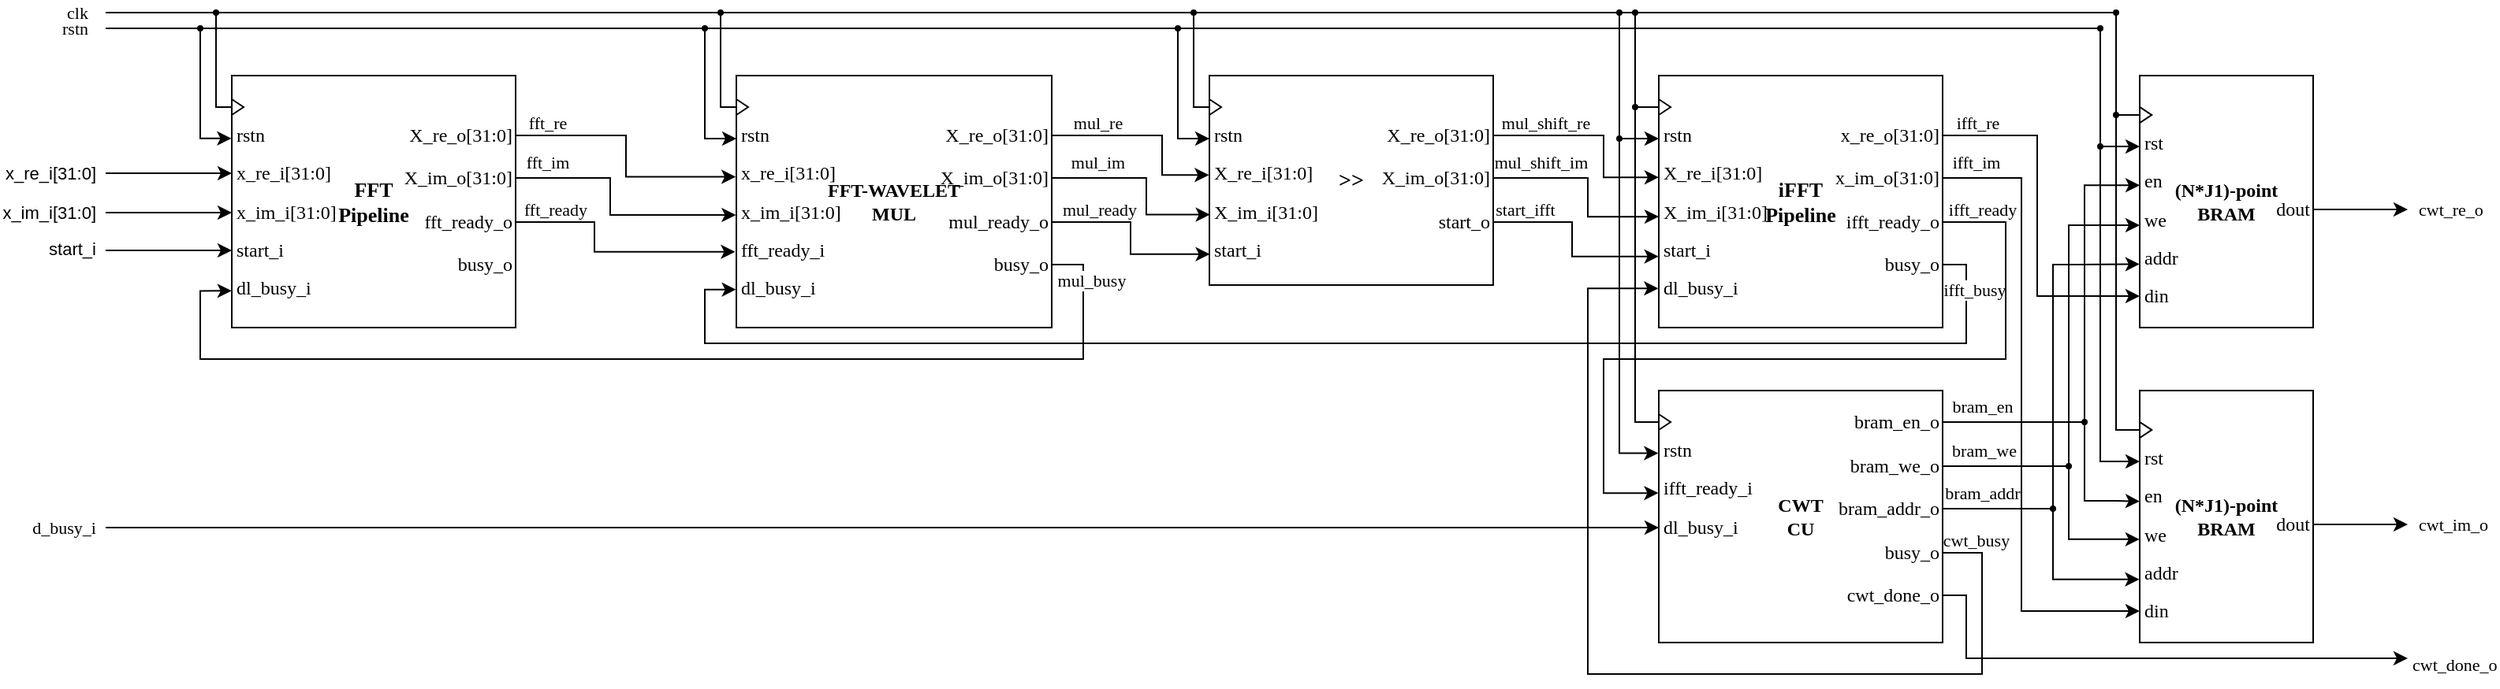 <mxfile version="25.0.3">
  <diagram name="Page-1" id="Zor0CRvqTPRLobIag8Ww">
    <mxGraphModel dx="2284" dy="766" grid="1" gridSize="5" guides="1" tooltips="1" connect="1" arrows="1" fold="1" page="1" pageScale="1" pageWidth="850" pageHeight="1100" math="0" shadow="0">
      <root>
        <mxCell id="0" />
        <mxCell id="1" parent="0" />
        <mxCell id="oGKbib3P3BIxLK8cS7Yo-72" value="&lt;b&gt;(N*J1)-point&lt;br&gt;BRAM&lt;/b&gt;" style="rounded=0;whiteSpace=wrap;html=1;fontFamily=NewsGotT;verticalAlign=middle;" parent="1" vertex="1">
          <mxGeometry x="1330" y="80" width="110" height="160" as="geometry" />
        </mxCell>
        <mxCell id="oGKbib3P3BIxLK8cS7Yo-75" value="rst" style="text;html=1;align=left;verticalAlign=middle;resizable=0;points=[];autosize=1;strokeColor=none;fillColor=none;spacing=0;fontFamily=NewsGotT;spacingLeft=3;spacingRight=-10;spacingBottom=-2;spacingTop=-2;" parent="1" vertex="1">
          <mxGeometry x="1330" y="113" width="15" height="20" as="geometry" />
        </mxCell>
        <mxCell id="oGKbib3P3BIxLK8cS7Yo-1" value="&lt;font style=&quot;font-size: 13px;&quot;&gt;&lt;b&gt;FFT &lt;br&gt;Pipeline&lt;/b&gt;&lt;/font&gt;" style="rounded=0;whiteSpace=wrap;html=1;fontFamily=NewsGotT;" parent="1" vertex="1">
          <mxGeometry x="120" y="80" width="180" height="160" as="geometry" />
        </mxCell>
        <mxCell id="oGKbib3P3BIxLK8cS7Yo-2" value="rstn" style="text;html=1;align=left;verticalAlign=middle;resizable=0;points=[];autosize=1;strokeColor=none;fillColor=none;spacing=0;fontFamily=NewsGotT;spacingLeft=3;spacingRight=-10;spacingBottom=-2;spacingTop=-2;" parent="1" vertex="1">
          <mxGeometry x="120" y="108" width="30" height="20" as="geometry" />
        </mxCell>
        <mxCell id="oGKbib3P3BIxLK8cS7Yo-51" value="x_re_i[31:0]" style="edgeStyle=orthogonalEdgeStyle;rounded=0;orthogonalLoop=1;jettySize=auto;html=1;endArrow=none;endFill=0;startArrow=classic;startFill=1;align=right;" parent="1" source="oGKbib3P3BIxLK8cS7Yo-3" edge="1">
          <mxGeometry x="1" y="5" relative="1" as="geometry">
            <mxPoint x="40" y="142" as="targetPoint" />
            <mxPoint x="-5" y="-5" as="offset" />
          </mxGeometry>
        </mxCell>
        <mxCell id="oGKbib3P3BIxLK8cS7Yo-3" value="x_re_i[31:0]" style="text;html=1;align=left;verticalAlign=middle;resizable=0;points=[];autosize=1;strokeColor=none;fillColor=none;spacing=0;fontFamily=NewsGotT;spacingLeft=3;spacingRight=-10;spacingBottom=-2;spacingTop=-2;" parent="1" vertex="1">
          <mxGeometry x="120" y="132" width="60" height="20" as="geometry" />
        </mxCell>
        <mxCell id="oGKbib3P3BIxLK8cS7Yo-52" value="&lt;div align=&quot;right&quot;&gt;x_im_i[31:0]&lt;/div&gt;" style="edgeStyle=orthogonalEdgeStyle;rounded=0;orthogonalLoop=1;jettySize=auto;html=1;strokeColor=default;align=right;verticalAlign=middle;fontFamily=Helvetica;fontSize=11;fontColor=default;labelBackgroundColor=default;startArrow=classic;startFill=1;endArrow=none;endFill=0;" parent="1" source="oGKbib3P3BIxLK8cS7Yo-4" edge="1">
          <mxGeometry x="1" y="5" relative="1" as="geometry">
            <mxPoint x="40" y="167" as="targetPoint" />
            <mxPoint x="-5" y="-5" as="offset" />
          </mxGeometry>
        </mxCell>
        <mxCell id="oGKbib3P3BIxLK8cS7Yo-4" value="x_im_i[31:0]" style="text;html=1;align=left;verticalAlign=middle;resizable=0;points=[];autosize=1;strokeColor=none;fillColor=none;spacing=0;fontFamily=NewsGotT;spacingLeft=3;spacingRight=-10;spacingBottom=-2;spacingTop=-2;" parent="1" vertex="1">
          <mxGeometry x="120" y="157" width="60" height="20" as="geometry" />
        </mxCell>
        <mxCell id="oGKbib3P3BIxLK8cS7Yo-53" value="start_i" style="edgeStyle=orthogonalEdgeStyle;rounded=0;orthogonalLoop=1;jettySize=auto;html=1;strokeColor=default;align=right;verticalAlign=middle;fontFamily=Helvetica;fontSize=11;fontColor=default;labelBackgroundColor=default;startArrow=classic;startFill=1;endArrow=none;endFill=0;" parent="1" source="oGKbib3P3BIxLK8cS7Yo-5" edge="1">
          <mxGeometry x="1" y="-5" relative="1" as="geometry">
            <mxPoint x="40" y="191" as="targetPoint" />
            <mxPoint x="-5" y="4" as="offset" />
          </mxGeometry>
        </mxCell>
        <mxCell id="oGKbib3P3BIxLK8cS7Yo-5" value="start_i" style="text;html=1;align=left;verticalAlign=middle;resizable=0;points=[];autosize=1;strokeColor=none;fillColor=none;fontFamily=NewsGotT;fontSize=12;fontColor=default;spacing=0;spacingLeft=3;spacingRight=-10;spacingBottom=-2;spacingTop=-2;" parent="1" vertex="1">
          <mxGeometry x="120" y="181" width="40" height="20" as="geometry" />
        </mxCell>
        <mxCell id="oGKbib3P3BIxLK8cS7Yo-6" value="dl_busy_i" style="text;html=1;align=left;verticalAlign=middle;resizable=0;points=[];autosize=1;strokeColor=none;fillColor=none;fontFamily=NewsGotT;fontSize=12;fontColor=default;spacing=0;spacingLeft=3;spacingRight=-10;spacingBottom=-2;spacingTop=-2;" parent="1" vertex="1">
          <mxGeometry x="120" y="205" width="50" height="20" as="geometry" />
        </mxCell>
        <mxCell id="oGKbib3P3BIxLK8cS7Yo-7" value="" style="triangle;whiteSpace=wrap;html=1;fontFamily=NewsGotT;movable=1;resizable=1;rotatable=1;deletable=1;editable=1;locked=0;connectable=1;container=0;points=[[0,0.5,0,0,0]];" parent="1" vertex="1">
          <mxGeometry x="120" y="95" width="7.5" height="10" as="geometry" />
        </mxCell>
        <mxCell id="oGKbib3P3BIxLK8cS7Yo-8" value="X_re_o[31:0]" style="text;html=1;align=right;verticalAlign=middle;resizable=0;points=[];autosize=1;strokeColor=none;fillColor=none;fontFamily=NewsGotT;fontSize=12;fontColor=default;spacing=0;spacingRight=3;spacingLeft=-9;spacingBottom=-2;spacingTop=-2;" parent="1" vertex="1">
          <mxGeometry x="230" y="108" width="70" height="20" as="geometry" />
        </mxCell>
        <mxCell id="oGKbib3P3BIxLK8cS7Yo-9" value="X_im_o[31:0]" style="text;html=1;align=right;verticalAlign=middle;resizable=0;points=[];autosize=1;strokeColor=none;fillColor=none;fontFamily=NewsGotT;fontSize=12;fontColor=default;spacing=0;spacingRight=3;spacingLeft=-9;spacingBottom=-2;spacingTop=-2;" parent="1" vertex="1">
          <mxGeometry x="230" y="135" width="70" height="20" as="geometry" />
        </mxCell>
        <mxCell id="oGKbib3P3BIxLK8cS7Yo-10" value="fft_ready_o" style="text;html=1;align=right;verticalAlign=middle;resizable=0;points=[];autosize=1;strokeColor=none;fillColor=none;fontFamily=NewsGotT;fontSize=12;fontColor=default;spacing=0;spacingRight=3;spacingLeft=-9;spacingBottom=-2;spacingTop=-2;" parent="1" vertex="1">
          <mxGeometry x="240" y="163" width="60" height="20" as="geometry" />
        </mxCell>
        <mxCell id="oGKbib3P3BIxLK8cS7Yo-11" value="busy_o" style="text;html=1;align=right;verticalAlign=middle;resizable=0;points=[];autosize=1;strokeColor=none;fillColor=none;fontFamily=NewsGotT;fontSize=12;fontColor=default;spacing=0;spacingRight=3;spacingLeft=-9;spacingBottom=-2;spacingTop=-2;" parent="1" vertex="1">
          <mxGeometry x="260" y="190" width="40" height="20" as="geometry" />
        </mxCell>
        <mxCell id="oGKbib3P3BIxLK8cS7Yo-12" value="&lt;font style=&quot;font-size: 13px;&quot;&gt;&lt;b&gt;iFFT &lt;br&gt;Pipeline&lt;/b&gt;&lt;/font&gt;" style="rounded=0;whiteSpace=wrap;html=1;fontFamily=NewsGotT;" parent="1" vertex="1">
          <mxGeometry x="1025" y="80" width="180" height="160" as="geometry" />
        </mxCell>
        <mxCell id="oGKbib3P3BIxLK8cS7Yo-13" value="rstn" style="text;html=1;align=left;verticalAlign=middle;resizable=0;points=[];autosize=1;strokeColor=none;fillColor=none;spacing=0;fontFamily=NewsGotT;spacingLeft=3;spacingRight=-10;spacingBottom=-2;spacingTop=-2;" parent="1" vertex="1">
          <mxGeometry x="1025" y="108" width="30" height="20" as="geometry" />
        </mxCell>
        <mxCell id="oGKbib3P3BIxLK8cS7Yo-14" value="X_re_i[31:0]" style="text;html=1;align=left;verticalAlign=middle;resizable=0;points=[];autosize=1;strokeColor=none;fillColor=none;spacing=0;fontFamily=NewsGotT;spacingLeft=3;spacingRight=-10;spacingBottom=-2;spacingTop=-2;" parent="1" vertex="1">
          <mxGeometry x="1025" y="132" width="60" height="20" as="geometry" />
        </mxCell>
        <mxCell id="oGKbib3P3BIxLK8cS7Yo-15" value="X_im_i[31:0]" style="text;html=1;align=left;verticalAlign=middle;resizable=0;points=[];autosize=1;strokeColor=none;fillColor=none;spacing=0;fontFamily=NewsGotT;spacingLeft=3;spacingRight=-10;spacingBottom=-2;spacingTop=-2;" parent="1" vertex="1">
          <mxGeometry x="1025" y="157" width="70" height="20" as="geometry" />
        </mxCell>
        <mxCell id="oGKbib3P3BIxLK8cS7Yo-16" value="start_i" style="text;html=1;align=left;verticalAlign=middle;resizable=0;points=[];autosize=1;strokeColor=none;fillColor=none;fontFamily=NewsGotT;fontSize=12;fontColor=default;spacing=0;spacingLeft=3;spacingRight=-10;spacingBottom=-2;spacingTop=-2;" parent="1" vertex="1">
          <mxGeometry x="1025" y="181" width="40" height="20" as="geometry" />
        </mxCell>
        <mxCell id="oGKbib3P3BIxLK8cS7Yo-17" value="dl_busy_i" style="text;html=1;align=left;verticalAlign=middle;resizable=0;points=[];autosize=1;strokeColor=none;fillColor=none;fontFamily=NewsGotT;fontSize=12;fontColor=default;spacing=0;spacingLeft=3;spacingRight=-10;spacingBottom=-2;spacingTop=-2;" parent="1" vertex="1">
          <mxGeometry x="1025" y="205" width="50" height="20" as="geometry" />
        </mxCell>
        <mxCell id="oGKbib3P3BIxLK8cS7Yo-18" value="" style="triangle;whiteSpace=wrap;html=1;fontFamily=NewsGotT;movable=1;resizable=1;rotatable=1;deletable=1;editable=1;locked=0;connectable=1;container=0;points=[];" parent="1" vertex="1">
          <mxGeometry x="1025" y="95" width="7.5" height="10" as="geometry" />
        </mxCell>
        <mxCell id="oGKbib3P3BIxLK8cS7Yo-19" value="x_re_o[31:0]" style="text;html=1;align=right;verticalAlign=middle;resizable=0;points=[];autosize=1;strokeColor=none;fillColor=none;fontFamily=NewsGotT;fontSize=12;fontColor=default;spacing=0;spacingRight=3;spacingLeft=-9;spacingBottom=-2;spacingTop=-2;" parent="1" vertex="1">
          <mxGeometry x="1135" y="108" width="70" height="20" as="geometry" />
        </mxCell>
        <mxCell id="oGKbib3P3BIxLK8cS7Yo-20" value="x_im_o[31:0]" style="text;html=1;align=right;verticalAlign=middle;resizable=0;points=[];autosize=1;strokeColor=none;fillColor=none;fontFamily=NewsGotT;fontSize=12;fontColor=default;spacing=0;spacingRight=3;spacingLeft=-9;spacingBottom=-2;spacingTop=-2;" parent="1" vertex="1">
          <mxGeometry x="1135" y="135" width="70" height="20" as="geometry" />
        </mxCell>
        <mxCell id="oGKbib3P3BIxLK8cS7Yo-21" value="ifft_ready_o" style="text;html=1;align=right;verticalAlign=middle;resizable=0;points=[];autosize=1;strokeColor=none;fillColor=none;fontFamily=NewsGotT;fontSize=12;fontColor=default;spacing=0;spacingRight=3;spacingLeft=-9;spacingBottom=-2;spacingTop=-2;" parent="1" vertex="1">
          <mxGeometry x="1145" y="163" width="60" height="20" as="geometry" />
        </mxCell>
        <mxCell id="oGKbib3P3BIxLK8cS7Yo-22" value="busy_o" style="text;html=1;align=right;verticalAlign=middle;resizable=0;points=[];autosize=1;strokeColor=none;fillColor=none;fontFamily=NewsGotT;fontSize=12;fontColor=default;spacing=0;spacingRight=3;spacingLeft=-9;spacingBottom=-2;spacingTop=-2;" parent="1" vertex="1">
          <mxGeometry x="1165" y="190" width="40" height="20" as="geometry" />
        </mxCell>
        <mxCell id="oGKbib3P3BIxLK8cS7Yo-23" value="&lt;div&gt;&lt;b&gt;FFT-WAVELET&lt;br&gt;&lt;/b&gt;&lt;/div&gt;&lt;div&gt;&lt;b&gt;MUL&lt;/b&gt;&lt;/div&gt;" style="rounded=0;whiteSpace=wrap;html=1;fontFamily=NewsGotT;" parent="1" vertex="1">
          <mxGeometry x="440" y="80" width="200" height="160" as="geometry" />
        </mxCell>
        <mxCell id="oGKbib3P3BIxLK8cS7Yo-24" value="rstn" style="text;html=1;align=left;verticalAlign=middle;resizable=0;points=[];autosize=1;strokeColor=none;fillColor=none;spacing=0;fontFamily=NewsGotT;spacingLeft=3;spacingRight=-10;spacingBottom=-2;spacingTop=-2;" parent="1" vertex="1">
          <mxGeometry x="440" y="108" width="30" height="20" as="geometry" />
        </mxCell>
        <mxCell id="oGKbib3P3BIxLK8cS7Yo-25" value="x_re_i[31:0]" style="text;html=1;align=left;verticalAlign=middle;resizable=0;points=[];autosize=1;strokeColor=none;fillColor=none;spacing=0;fontFamily=NewsGotT;spacingLeft=3;spacingRight=-10;spacingBottom=-2;spacingTop=-2;" parent="1" vertex="1">
          <mxGeometry x="440" y="132" width="60" height="20" as="geometry" />
        </mxCell>
        <mxCell id="oGKbib3P3BIxLK8cS7Yo-26" value="x_im_i[31:0]" style="text;html=1;align=left;verticalAlign=middle;resizable=0;points=[];autosize=1;strokeColor=none;fillColor=none;spacing=0;fontFamily=NewsGotT;spacingLeft=3;spacingRight=-10;spacingBottom=-2;spacingTop=-2;" parent="1" vertex="1">
          <mxGeometry x="440" y="157" width="60" height="20" as="geometry" />
        </mxCell>
        <mxCell id="oGKbib3P3BIxLK8cS7Yo-27" value="fft_ready_i" style="text;html=1;align=left;verticalAlign=middle;resizable=0;points=[];autosize=1;strokeColor=none;fillColor=none;fontFamily=NewsGotT;fontSize=12;fontColor=default;spacing=0;spacingLeft=3;spacingRight=-10;spacingBottom=-2;spacingTop=-2;" parent="1" vertex="1">
          <mxGeometry x="440" y="181" width="60" height="20" as="geometry" />
        </mxCell>
        <mxCell id="oGKbib3P3BIxLK8cS7Yo-28" value="dl_busy_i" style="text;html=1;align=left;verticalAlign=middle;resizable=0;points=[];autosize=1;strokeColor=none;fillColor=none;fontFamily=NewsGotT;fontSize=12;fontColor=default;spacing=0;spacingLeft=3;spacingRight=-10;spacingBottom=-2;spacingTop=-2;" parent="1" vertex="1">
          <mxGeometry x="440" y="205" width="50" height="20" as="geometry" />
        </mxCell>
        <mxCell id="oGKbib3P3BIxLK8cS7Yo-29" value="" style="triangle;whiteSpace=wrap;html=1;fontFamily=NewsGotT;movable=1;resizable=1;rotatable=1;deletable=1;editable=1;locked=0;connectable=1;container=0;points=[[0,0.5,0,0,0]];" parent="1" vertex="1">
          <mxGeometry x="440" y="95" width="7.5" height="10" as="geometry" />
        </mxCell>
        <mxCell id="oGKbib3P3BIxLK8cS7Yo-30" value="X_re_o[31:0]" style="text;html=1;align=right;verticalAlign=middle;resizable=0;points=[];autosize=1;strokeColor=none;fillColor=none;fontFamily=NewsGotT;fontSize=12;fontColor=default;spacing=0;spacingRight=3;spacingLeft=-9;spacingBottom=-2;spacingTop=-2;" parent="1" vertex="1">
          <mxGeometry x="570" y="108" width="70" height="20" as="geometry" />
        </mxCell>
        <mxCell id="oGKbib3P3BIxLK8cS7Yo-31" value="X_im_o[31:0]" style="text;html=1;align=right;verticalAlign=middle;resizable=0;points=[];autosize=1;strokeColor=none;fillColor=none;fontFamily=NewsGotT;fontSize=12;fontColor=default;spacing=0;spacingRight=3;spacingLeft=-9;spacingBottom=-2;spacingTop=-2;" parent="1" vertex="1">
          <mxGeometry x="570" y="135" width="70" height="20" as="geometry" />
        </mxCell>
        <mxCell id="oGKbib3P3BIxLK8cS7Yo-32" value="mul_ready_o" style="text;html=1;align=right;verticalAlign=middle;resizable=0;points=[];autosize=1;strokeColor=none;fillColor=none;fontFamily=NewsGotT;fontSize=12;fontColor=default;spacing=0;spacingRight=3;spacingLeft=-9;spacingBottom=-2;spacingTop=-2;" parent="1" vertex="1">
          <mxGeometry x="575" y="163" width="65" height="20" as="geometry" />
        </mxCell>
        <mxCell id="oGKbib3P3BIxLK8cS7Yo-33" value="busy_o" style="text;html=1;align=right;verticalAlign=middle;resizable=0;points=[];autosize=1;strokeColor=none;fillColor=none;fontFamily=NewsGotT;fontSize=12;fontColor=default;spacing=0;spacingRight=3;spacingLeft=-9;spacingBottom=-2;spacingTop=-2;" parent="1" vertex="1">
          <mxGeometry x="600" y="190" width="40" height="20" as="geometry" />
        </mxCell>
        <mxCell id="oGKbib3P3BIxLK8cS7Yo-35" value="&lt;font style=&quot;font-size: 14px;&quot;&gt;&lt;b&gt;&lt;span&gt;&lt;font&gt;&amp;gt;&amp;gt;&lt;/font&gt;&lt;/span&gt;&lt;/b&gt;&lt;/font&gt;" style="rounded=0;whiteSpace=wrap;html=1;fontFamily=NewsGotT;fontStyle=1" parent="1" vertex="1">
          <mxGeometry x="740" y="80" width="180" height="133" as="geometry" />
        </mxCell>
        <mxCell id="oGKbib3P3BIxLK8cS7Yo-36" value="rstn" style="text;html=1;align=left;verticalAlign=middle;resizable=0;points=[];autosize=1;strokeColor=none;fillColor=none;spacing=0;fontFamily=NewsGotT;spacingLeft=3;spacingRight=-10;spacingBottom=-2;spacingTop=-2;" parent="1" vertex="1">
          <mxGeometry x="740" y="108" width="30" height="20" as="geometry" />
        </mxCell>
        <mxCell id="oGKbib3P3BIxLK8cS7Yo-37" value="X_re_i[31:0]" style="text;html=1;align=left;verticalAlign=middle;resizable=0;points=[];autosize=1;strokeColor=none;fillColor=none;spacing=0;fontFamily=NewsGotT;spacingLeft=3;spacingRight=-10;spacingBottom=-2;spacingTop=-2;" parent="1" vertex="1">
          <mxGeometry x="740" y="132" width="60" height="20" as="geometry" />
        </mxCell>
        <mxCell id="oGKbib3P3BIxLK8cS7Yo-38" value="X_im_i[31:0]" style="text;html=1;align=left;verticalAlign=middle;resizable=0;points=[];autosize=1;strokeColor=none;fillColor=none;spacing=0;fontFamily=NewsGotT;spacingLeft=3;spacingRight=-10;spacingBottom=-2;spacingTop=-2;" parent="1" vertex="1">
          <mxGeometry x="740" y="157" width="65" height="20" as="geometry" />
        </mxCell>
        <mxCell id="oGKbib3P3BIxLK8cS7Yo-39" value="start_i" style="text;html=1;align=left;verticalAlign=middle;resizable=0;points=[];autosize=1;strokeColor=none;fillColor=none;fontFamily=NewsGotT;fontSize=12;fontColor=default;spacing=0;spacingLeft=3;spacingRight=-10;spacingBottom=-2;spacingTop=-2;" parent="1" vertex="1">
          <mxGeometry x="740" y="181" width="40" height="20" as="geometry" />
        </mxCell>
        <mxCell id="oGKbib3P3BIxLK8cS7Yo-41" value="" style="triangle;whiteSpace=wrap;html=1;fontFamily=NewsGotT;movable=1;resizable=1;rotatable=1;deletable=1;editable=1;locked=0;connectable=1;container=0;points=[];" parent="1" vertex="1">
          <mxGeometry x="740" y="95" width="7.5" height="10" as="geometry" />
        </mxCell>
        <mxCell id="oGKbib3P3BIxLK8cS7Yo-42" value="X_re_o[31:0]" style="text;html=1;align=right;verticalAlign=middle;resizable=0;points=[];autosize=1;strokeColor=none;fillColor=none;fontFamily=NewsGotT;fontSize=12;fontColor=default;spacing=0;spacingRight=3;spacingLeft=-9;spacingBottom=-2;spacingTop=-2;" parent="1" vertex="1">
          <mxGeometry x="850" y="108" width="70" height="20" as="geometry" />
        </mxCell>
        <mxCell id="oGKbib3P3BIxLK8cS7Yo-43" value="X_im_o[31:0]" style="text;html=1;align=right;verticalAlign=middle;resizable=0;points=[];autosize=1;strokeColor=none;fillColor=none;fontFamily=NewsGotT;fontSize=12;fontColor=default;spacing=0;spacingRight=3;spacingLeft=-9;spacingBottom=-2;spacingTop=-2;" parent="1" vertex="1">
          <mxGeometry x="850" y="135" width="70" height="20" as="geometry" />
        </mxCell>
        <mxCell id="oGKbib3P3BIxLK8cS7Yo-44" value="start_o" style="text;html=1;align=right;verticalAlign=middle;resizable=0;points=[];autosize=1;strokeColor=none;fillColor=none;fontFamily=NewsGotT;fontSize=12;fontColor=default;spacing=0;spacingRight=3;spacingLeft=-9;spacingBottom=-2;spacingTop=-2;" parent="1" vertex="1">
          <mxGeometry x="880" y="163" width="40" height="20" as="geometry" />
        </mxCell>
        <mxCell id="oGKbib3P3BIxLK8cS7Yo-46" value="clk" style="endArrow=none;html=1;rounded=0;align=right;fontFamily=NewsGotT;" parent="1" edge="1">
          <mxGeometry x="-1" y="-10" width="50" height="50" relative="1" as="geometry">
            <mxPoint x="40" y="40" as="sourcePoint" />
            <mxPoint x="1315" y="40" as="targetPoint" />
            <mxPoint x="-10" y="-10" as="offset" />
          </mxGeometry>
        </mxCell>
        <mxCell id="oGKbib3P3BIxLK8cS7Yo-47" value="rstn" style="endArrow=none;html=1;rounded=0;align=right;labelBackgroundColor=none;fontFamily=NewsGotT;" parent="1" edge="1">
          <mxGeometry x="-1" y="-10" width="50" height="50" relative="1" as="geometry">
            <mxPoint x="40" y="50" as="sourcePoint" />
            <mxPoint x="1305" y="50" as="targetPoint" />
            <mxPoint x="-10" y="-10" as="offset" />
          </mxGeometry>
        </mxCell>
        <mxCell id="oGKbib3P3BIxLK8cS7Yo-49" value="" style="endArrow=classic;html=1;rounded=0;entryX=-0.01;entryY=0.596;entryDx=0;entryDy=0;entryPerimeter=0;edgeStyle=orthogonalEdgeStyle;startArrow=oval;startFill=1;startSize=3;" parent="1" target="oGKbib3P3BIxLK8cS7Yo-2" edge="1">
          <mxGeometry width="50" height="50" relative="1" as="geometry">
            <mxPoint x="100" y="50" as="sourcePoint" />
            <mxPoint x="500" y="280" as="targetPoint" />
            <Array as="points">
              <mxPoint x="100" y="50" />
              <mxPoint x="100" y="120" />
            </Array>
          </mxGeometry>
        </mxCell>
        <mxCell id="oGKbib3P3BIxLK8cS7Yo-50" value="" style="endArrow=oval;html=1;rounded=0;edgeStyle=orthogonalEdgeStyle;exitX=0;exitY=0.5;exitDx=0;exitDy=0;exitPerimeter=0;endFill=1;endSize=3;" parent="1" source="oGKbib3P3BIxLK8cS7Yo-7" edge="1">
          <mxGeometry width="50" height="50" relative="1" as="geometry">
            <mxPoint x="115" y="90" as="sourcePoint" />
            <mxPoint x="110" y="40" as="targetPoint" />
          </mxGeometry>
        </mxCell>
        <mxCell id="oGKbib3P3BIxLK8cS7Yo-55" value="mul_busy" style="edgeStyle=orthogonalEdgeStyle;rounded=0;orthogonalLoop=1;jettySize=auto;html=1;entryX=-0.002;entryY=0.584;entryDx=0;entryDy=0;entryPerimeter=0;fontFamily=NewsGotT;" parent="1" source="oGKbib3P3BIxLK8cS7Yo-33" target="oGKbib3P3BIxLK8cS7Yo-6" edge="1">
          <mxGeometry x="-0.915" y="5" relative="1" as="geometry">
            <Array as="points">
              <mxPoint x="660" y="200" />
              <mxPoint x="660" y="260" />
              <mxPoint x="100" y="260" />
              <mxPoint x="100" y="217" />
            </Array>
            <mxPoint as="offset" />
          </mxGeometry>
        </mxCell>
        <mxCell id="oGKbib3P3BIxLK8cS7Yo-56" value="fft_re" style="edgeStyle=orthogonalEdgeStyle;rounded=0;orthogonalLoop=1;jettySize=auto;html=1;entryX=-0.007;entryY=0.614;entryDx=0;entryDy=0;entryPerimeter=0;fontFamily=NewsGotT;" parent="1" source="oGKbib3P3BIxLK8cS7Yo-8" target="oGKbib3P3BIxLK8cS7Yo-25" edge="1">
          <mxGeometry x="-0.759" y="8" relative="1" as="geometry">
            <mxPoint as="offset" />
          </mxGeometry>
        </mxCell>
        <mxCell id="oGKbib3P3BIxLK8cS7Yo-57" value="fft_im" style="edgeStyle=orthogonalEdgeStyle;rounded=0;orthogonalLoop=1;jettySize=auto;html=1;entryX=-0.005;entryY=0.576;entryDx=0;entryDy=0;entryPerimeter=0;fontFamily=NewsGotT;" parent="1" source="oGKbib3P3BIxLK8cS7Yo-9" target="oGKbib3P3BIxLK8cS7Yo-26" edge="1">
          <mxGeometry x="-0.755" y="10" relative="1" as="geometry">
            <Array as="points">
              <mxPoint x="360" y="145" />
              <mxPoint x="360" y="169" />
            </Array>
            <mxPoint as="offset" />
          </mxGeometry>
        </mxCell>
        <mxCell id="oGKbib3P3BIxLK8cS7Yo-58" value="fft_ready" style="edgeStyle=orthogonalEdgeStyle;rounded=0;orthogonalLoop=1;jettySize=auto;html=1;entryX=-0.013;entryY=0.544;entryDx=0;entryDy=0;entryPerimeter=0;fontFamily=NewsGotT;" parent="1" source="oGKbib3P3BIxLK8cS7Yo-10" target="oGKbib3P3BIxLK8cS7Yo-27" edge="1">
          <mxGeometry x="-0.684" y="8" relative="1" as="geometry">
            <Array as="points">
              <mxPoint x="350" y="173" />
              <mxPoint x="350" y="192" />
            </Array>
            <mxPoint as="offset" />
          </mxGeometry>
        </mxCell>
        <mxCell id="oGKbib3P3BIxLK8cS7Yo-60" value="" style="endArrow=classic;html=1;rounded=0;entryX=-0.01;entryY=0.596;entryDx=0;entryDy=0;entryPerimeter=0;edgeStyle=orthogonalEdgeStyle;startArrow=oval;startFill=1;startSize=3;" parent="1" edge="1">
          <mxGeometry width="50" height="50" relative="1" as="geometry">
            <mxPoint x="420" y="50" as="sourcePoint" />
            <mxPoint x="440" y="120" as="targetPoint" />
            <Array as="points">
              <mxPoint x="420" y="50" />
              <mxPoint x="420" y="120" />
            </Array>
          </mxGeometry>
        </mxCell>
        <mxCell id="oGKbib3P3BIxLK8cS7Yo-61" value="" style="endArrow=oval;html=1;rounded=0;edgeStyle=orthogonalEdgeStyle;endFill=1;endSize=3;exitX=0;exitY=0.5;exitDx=0;exitDy=0;exitPerimeter=0;" parent="1" source="oGKbib3P3BIxLK8cS7Yo-29" edge="1">
          <mxGeometry width="50" height="50" relative="1" as="geometry">
            <mxPoint x="435" y="100" as="sourcePoint" />
            <mxPoint x="430" y="40" as="targetPoint" />
          </mxGeometry>
        </mxCell>
        <mxCell id="oGKbib3P3BIxLK8cS7Yo-62" value="mul_ready" style="edgeStyle=orthogonalEdgeStyle;rounded=0;orthogonalLoop=1;jettySize=auto;html=1;entryX=0.007;entryY=0.621;entryDx=0;entryDy=0;entryPerimeter=0;fontFamily=NewsGotT;labelBackgroundColor=none;" parent="1" source="oGKbib3P3BIxLK8cS7Yo-32" target="oGKbib3P3BIxLK8cS7Yo-39" edge="1">
          <mxGeometry x="-0.503" y="8" relative="1" as="geometry">
            <Array as="points">
              <mxPoint x="690" y="173" />
              <mxPoint x="690" y="193" />
            </Array>
            <mxPoint as="offset" />
          </mxGeometry>
        </mxCell>
        <mxCell id="oGKbib3P3BIxLK8cS7Yo-63" value="mul_im" style="edgeStyle=orthogonalEdgeStyle;rounded=0;orthogonalLoop=1;jettySize=auto;html=1;entryX=0.005;entryY=0.564;entryDx=0;entryDy=0;entryPerimeter=0;fontFamily=NewsGotT;" parent="1" source="oGKbib3P3BIxLK8cS7Yo-31" target="oGKbib3P3BIxLK8cS7Yo-38" edge="1">
          <mxGeometry x="-0.54" y="10" relative="1" as="geometry">
            <Array as="points">
              <mxPoint x="700" y="145" />
              <mxPoint x="700" y="168" />
            </Array>
            <mxPoint as="offset" />
          </mxGeometry>
        </mxCell>
        <mxCell id="oGKbib3P3BIxLK8cS7Yo-64" value="mul_re" style="edgeStyle=orthogonalEdgeStyle;rounded=0;orthogonalLoop=1;jettySize=auto;html=1;entryX=-0.005;entryY=0.557;entryDx=0;entryDy=0;entryPerimeter=0;fontFamily=NewsGotT;" parent="1" source="oGKbib3P3BIxLK8cS7Yo-30" target="oGKbib3P3BIxLK8cS7Yo-37" edge="1">
          <mxGeometry x="-0.545" y="8" relative="1" as="geometry">
            <Array as="points">
              <mxPoint x="710" y="118" />
              <mxPoint x="710" y="143" />
            </Array>
            <mxPoint as="offset" />
          </mxGeometry>
        </mxCell>
        <mxCell id="oGKbib3P3BIxLK8cS7Yo-65" value="" style="endArrow=classic;html=1;rounded=0;entryX=-0.01;entryY=0.596;entryDx=0;entryDy=0;entryPerimeter=0;edgeStyle=orthogonalEdgeStyle;startArrow=oval;startFill=1;startSize=3;" parent="1" edge="1">
          <mxGeometry width="50" height="50" relative="1" as="geometry">
            <mxPoint x="720" y="50" as="sourcePoint" />
            <mxPoint x="740" y="120" as="targetPoint" />
            <Array as="points">
              <mxPoint x="720" y="50" />
              <mxPoint x="720" y="120" />
            </Array>
          </mxGeometry>
        </mxCell>
        <mxCell id="oGKbib3P3BIxLK8cS7Yo-66" value="" style="endArrow=oval;html=1;rounded=0;edgeStyle=orthogonalEdgeStyle;endFill=1;endSize=3;exitX=0;exitY=0.5;exitDx=0;exitDy=0;exitPerimeter=0;" parent="1" edge="1">
          <mxGeometry width="50" height="50" relative="1" as="geometry">
            <mxPoint x="740" y="100" as="sourcePoint" />
            <mxPoint x="730" y="40" as="targetPoint" />
            <Array as="points">
              <mxPoint x="730" y="100" />
            </Array>
          </mxGeometry>
        </mxCell>
        <mxCell id="oGKbib3P3BIxLK8cS7Yo-67" value="mul_shift_re" style="edgeStyle=orthogonalEdgeStyle;rounded=0;orthogonalLoop=1;jettySize=auto;html=1;entryX=0;entryY=0.629;entryDx=0;entryDy=0;entryPerimeter=0;fontFamily=NewsGotT;" parent="1" source="oGKbib3P3BIxLK8cS7Yo-42" target="oGKbib3P3BIxLK8cS7Yo-14" edge="1">
          <mxGeometry x="-0.506" y="8" relative="1" as="geometry">
            <Array as="points">
              <mxPoint x="990" y="118" />
              <mxPoint x="990" y="145" />
            </Array>
            <mxPoint as="offset" />
          </mxGeometry>
        </mxCell>
        <mxCell id="oGKbib3P3BIxLK8cS7Yo-68" value="mul_shift_im" style="edgeStyle=orthogonalEdgeStyle;rounded=0;orthogonalLoop=1;jettySize=auto;html=1;entryX=0;entryY=0.628;entryDx=0;entryDy=0;entryPerimeter=0;fontFamily=NewsGotT;" parent="1" source="oGKbib3P3BIxLK8cS7Yo-43" target="oGKbib3P3BIxLK8cS7Yo-15" edge="1">
          <mxGeometry x="-0.537" y="10" relative="1" as="geometry">
            <Array as="points">
              <mxPoint x="980" y="145" />
              <mxPoint x="980" y="170" />
            </Array>
            <mxPoint as="offset" />
          </mxGeometry>
        </mxCell>
        <mxCell id="oGKbib3P3BIxLK8cS7Yo-69" value="" style="endArrow=oval;html=1;rounded=0;edgeStyle=orthogonalEdgeStyle;endFill=1;endSize=3;exitX=0;exitY=0.5;exitDx=0;exitDy=0;exitPerimeter=0;" parent="1" edge="1">
          <mxGeometry width="50" height="50" relative="1" as="geometry">
            <mxPoint x="1025" y="100" as="sourcePoint" />
            <mxPoint x="1010" y="40" as="targetPoint" />
            <Array as="points">
              <mxPoint x="1010" y="100" />
              <mxPoint x="1010" y="40" />
            </Array>
          </mxGeometry>
        </mxCell>
        <mxCell id="oGKbib3P3BIxLK8cS7Yo-70" value="" style="endArrow=classic;html=1;rounded=0;entryX=-0.01;entryY=0.596;entryDx=0;entryDy=0;entryPerimeter=0;edgeStyle=orthogonalEdgeStyle;startArrow=oval;startFill=1;startSize=3;" parent="1" edge="1">
          <mxGeometry width="50" height="50" relative="1" as="geometry">
            <mxPoint x="1000" y="40" as="sourcePoint" />
            <mxPoint x="1025" y="120" as="targetPoint" />
            <Array as="points">
              <mxPoint x="1000" y="50" />
              <mxPoint x="1000" y="120" />
            </Array>
          </mxGeometry>
        </mxCell>
        <mxCell id="oGKbib3P3BIxLK8cS7Yo-71" value="start_ifft" style="edgeStyle=orthogonalEdgeStyle;rounded=0;orthogonalLoop=1;jettySize=auto;html=1;entryX=-0.003;entryY=0.693;entryDx=0;entryDy=0;entryPerimeter=0;fontFamily=NewsGotT;" parent="1" source="oGKbib3P3BIxLK8cS7Yo-44" target="oGKbib3P3BIxLK8cS7Yo-16" edge="1">
          <mxGeometry x="-0.684" y="8" relative="1" as="geometry">
            <Array as="points">
              <mxPoint x="970" y="173" />
              <mxPoint x="970" y="195" />
            </Array>
            <mxPoint as="offset" />
          </mxGeometry>
        </mxCell>
        <mxCell id="oGKbib3P3BIxLK8cS7Yo-73" value="" style="triangle;whiteSpace=wrap;html=1;fontFamily=NewsGotT;movable=1;resizable=1;rotatable=1;deletable=1;editable=1;locked=0;connectable=1;container=0;points=[];" parent="1" vertex="1">
          <mxGeometry x="1330" y="100" width="7.5" height="10" as="geometry" />
        </mxCell>
        <mxCell id="oGKbib3P3BIxLK8cS7Yo-76" value="en" style="text;html=1;align=left;verticalAlign=middle;resizable=0;points=[];autosize=1;strokeColor=none;fillColor=none;spacing=0;fontFamily=NewsGotT;spacingLeft=3;spacingRight=-10;spacingBottom=-2;spacingTop=-2;" parent="1" vertex="1">
          <mxGeometry x="1330" y="137" width="15" height="20" as="geometry" />
        </mxCell>
        <mxCell id="oGKbib3P3BIxLK8cS7Yo-77" value="we" style="text;html=1;align=left;verticalAlign=middle;resizable=0;points=[];autosize=1;strokeColor=none;fillColor=none;spacing=0;fontFamily=NewsGotT;spacingLeft=3;spacingRight=-10;spacingBottom=-2;spacingTop=-2;" parent="1" vertex="1">
          <mxGeometry x="1330" y="162" width="20" height="20" as="geometry" />
        </mxCell>
        <mxCell id="oGKbib3P3BIxLK8cS7Yo-78" value="addr" style="text;html=1;align=left;verticalAlign=middle;resizable=0;points=[];autosize=1;strokeColor=none;fillColor=none;fontFamily=NewsGotT;fontSize=12;fontColor=default;spacing=0;spacingLeft=3;spacingRight=-10;spacingBottom=-2;spacingTop=-2;" parent="1" vertex="1">
          <mxGeometry x="1330" y="186" width="25" height="20" as="geometry" />
        </mxCell>
        <mxCell id="oGKbib3P3BIxLK8cS7Yo-79" value="din" style="text;html=1;align=left;verticalAlign=middle;resizable=0;points=[];autosize=1;strokeColor=none;fillColor=none;fontFamily=NewsGotT;fontSize=12;fontColor=default;spacing=0;spacingLeft=3;spacingRight=-10;spacingBottom=-2;spacingTop=-2;" parent="1" vertex="1">
          <mxGeometry x="1330" y="210" width="20" height="20" as="geometry" />
        </mxCell>
        <mxCell id="oGKbib3P3BIxLK8cS7Yo-80" value="" style="triangle;whiteSpace=wrap;html=1;fontFamily=NewsGotT;movable=1;resizable=1;rotatable=1;deletable=1;editable=1;locked=0;connectable=1;container=0;points=[];" parent="1" vertex="1">
          <mxGeometry x="1330" y="100" width="7.5" height="10" as="geometry" />
        </mxCell>
        <mxCell id="oGKbib3P3BIxLK8cS7Yo-125" value="cwt_re_o" style="edgeStyle=orthogonalEdgeStyle;rounded=0;orthogonalLoop=1;jettySize=auto;html=1;align=left;fontFamily=NewsGotT;" parent="1" source="oGKbib3P3BIxLK8cS7Yo-81" edge="1">
          <mxGeometry x="1" y="-5" relative="1" as="geometry">
            <mxPoint x="1500" y="165" as="targetPoint" />
            <mxPoint x="5" y="-5" as="offset" />
          </mxGeometry>
        </mxCell>
        <mxCell id="oGKbib3P3BIxLK8cS7Yo-81" value="dout" style="text;html=1;align=right;verticalAlign=middle;resizable=0;points=[];autosize=1;strokeColor=none;fillColor=none;fontFamily=NewsGotT;fontSize=12;fontColor=default;spacing=0;spacingRight=3;spacingLeft=-9;spacingBottom=-2;spacingTop=-2;" parent="1" vertex="1">
          <mxGeometry x="1415" y="155" width="25" height="20" as="geometry" />
        </mxCell>
        <mxCell id="oGKbib3P3BIxLK8cS7Yo-82" value="ifft_busy" style="edgeStyle=orthogonalEdgeStyle;rounded=0;orthogonalLoop=1;jettySize=auto;html=1;entryX=-0.004;entryY=0.543;entryDx=0;entryDy=0;entryPerimeter=0;fontFamily=NewsGotT;" parent="1" source="oGKbib3P3BIxLK8cS7Yo-22" target="oGKbib3P3BIxLK8cS7Yo-28" edge="1">
          <mxGeometry x="-0.934" y="5" relative="1" as="geometry">
            <Array as="points">
              <mxPoint x="1220" y="200" />
              <mxPoint x="1220" y="250" />
              <mxPoint x="420" y="250" />
              <mxPoint x="420" y="216" />
            </Array>
            <mxPoint as="offset" />
          </mxGeometry>
        </mxCell>
        <mxCell id="oGKbib3P3BIxLK8cS7Yo-83" value="&lt;b&gt;CWT&lt;br&gt;CU&lt;/b&gt;" style="rounded=0;whiteSpace=wrap;html=1;fontFamily=NewsGotT;" parent="1" vertex="1">
          <mxGeometry x="1025" y="280" width="180" height="160" as="geometry" />
        </mxCell>
        <mxCell id="oGKbib3P3BIxLK8cS7Yo-84" value="rstn" style="text;html=1;align=left;verticalAlign=middle;resizable=0;points=[];autosize=1;strokeColor=none;fillColor=none;spacing=0;fontFamily=NewsGotT;spacingLeft=3;spacingRight=-10;spacingBottom=-2;spacingTop=-2;" parent="1" vertex="1">
          <mxGeometry x="1025" y="308" width="30" height="20" as="geometry" />
        </mxCell>
        <mxCell id="oGKbib3P3BIxLK8cS7Yo-85" value="ifft_ready_i" style="text;html=1;align=left;verticalAlign=middle;resizable=0;points=[];autosize=1;strokeColor=none;fillColor=none;spacing=0;fontFamily=NewsGotT;spacingLeft=3;spacingRight=-10;spacingBottom=-2;spacingTop=-2;" parent="1" vertex="1">
          <mxGeometry x="1025" y="332" width="55" height="20" as="geometry" />
        </mxCell>
        <mxCell id="oGKbib3P3BIxLK8cS7Yo-101" value="d_busy_i" style="edgeStyle=orthogonalEdgeStyle;rounded=0;orthogonalLoop=1;jettySize=auto;html=1;fontFamily=NewsGotT;align=right;" parent="1" target="oGKbib3P3BIxLK8cS7Yo-86" edge="1">
          <mxGeometry x="-1" y="-5" relative="1" as="geometry">
            <mxPoint x="40" y="367" as="sourcePoint" />
            <Array as="points">
              <mxPoint x="40" y="367" />
            </Array>
            <mxPoint x="-5" y="-5" as="offset" />
          </mxGeometry>
        </mxCell>
        <mxCell id="oGKbib3P3BIxLK8cS7Yo-86" value="dl_busy_i" style="text;html=1;align=left;verticalAlign=middle;resizable=0;points=[];autosize=1;strokeColor=none;fillColor=none;spacing=0;fontFamily=NewsGotT;spacingLeft=3;spacingRight=-10;spacingBottom=-2;spacingTop=-2;" parent="1" vertex="1">
          <mxGeometry x="1025" y="357" width="50" height="20" as="geometry" />
        </mxCell>
        <mxCell id="oGKbib3P3BIxLK8cS7Yo-89" value="" style="triangle;whiteSpace=wrap;html=1;fontFamily=NewsGotT;movable=1;resizable=1;rotatable=1;deletable=1;editable=1;locked=0;connectable=1;container=0;points=[[0,0.5,0,0,0]];" parent="1" vertex="1">
          <mxGeometry x="1025" y="295" width="7.5" height="10" as="geometry" />
        </mxCell>
        <mxCell id="oGKbib3P3BIxLK8cS7Yo-90" value="bram_en_o" style="text;html=1;align=right;verticalAlign=middle;resizable=0;points=[];autosize=1;strokeColor=none;fillColor=none;fontFamily=NewsGotT;fontSize=12;fontColor=default;spacing=0;spacingRight=3;spacingLeft=-9;spacingBottom=-2;spacingTop=-2;" parent="1" vertex="1">
          <mxGeometry x="1145" y="290" width="60" height="20" as="geometry" />
        </mxCell>
        <mxCell id="oGKbib3P3BIxLK8cS7Yo-91" value="bram_we_o" style="text;html=1;align=right;verticalAlign=middle;resizable=0;points=[];autosize=1;strokeColor=none;fillColor=none;fontFamily=NewsGotT;fontSize=12;fontColor=default;spacing=0;spacingRight=3;spacingLeft=-9;spacingBottom=-2;spacingTop=-2;" parent="1" vertex="1">
          <mxGeometry x="1145" y="318" width="60" height="20" as="geometry" />
        </mxCell>
        <mxCell id="oGKbib3P3BIxLK8cS7Yo-92" value="bram_addr_o" style="text;html=1;align=right;verticalAlign=middle;resizable=0;points=[];autosize=1;strokeColor=none;fillColor=none;fontFamily=NewsGotT;fontSize=12;fontColor=default;spacing=0;spacingRight=3;spacingLeft=-9;spacingBottom=-2;spacingTop=-2;" parent="1" vertex="1">
          <mxGeometry x="1140" y="345" width="65" height="20" as="geometry" />
        </mxCell>
        <mxCell id="oGKbib3P3BIxLK8cS7Yo-93" value="busy_o" style="text;html=1;align=right;verticalAlign=middle;resizable=0;points=[];autosize=1;strokeColor=none;fillColor=none;fontFamily=NewsGotT;fontSize=12;fontColor=default;spacing=0;spacingRight=3;spacingLeft=-9;spacingBottom=-2;spacingTop=-2;" parent="1" vertex="1">
          <mxGeometry x="1165" y="373" width="40" height="20" as="geometry" />
        </mxCell>
        <mxCell id="oGKbib3P3BIxLK8cS7Yo-94" value="" style="endArrow=oval;html=1;rounded=0;edgeStyle=orthogonalEdgeStyle;endFill=1;endSize=3;exitX=0;exitY=0.5;exitDx=0;exitDy=0;exitPerimeter=0;" parent="1" source="oGKbib3P3BIxLK8cS7Yo-89" edge="1">
          <mxGeometry width="50" height="50" relative="1" as="geometry">
            <mxPoint x="1020" y="335" as="sourcePoint" />
            <mxPoint x="1010" y="100" as="targetPoint" />
            <Array as="points">
              <mxPoint x="1010" y="300" />
            </Array>
          </mxGeometry>
        </mxCell>
        <mxCell id="oGKbib3P3BIxLK8cS7Yo-95" value="" style="endArrow=classic;html=1;rounded=0;entryX=-0.011;entryY=0.59;entryDx=0;entryDy=0;entryPerimeter=0;edgeStyle=orthogonalEdgeStyle;startArrow=oval;startFill=1;startSize=3;" parent="1" target="oGKbib3P3BIxLK8cS7Yo-84" edge="1">
          <mxGeometry width="50" height="50" relative="1" as="geometry">
            <mxPoint x="1000" y="120" as="sourcePoint" />
            <mxPoint x="1020" y="355" as="targetPoint" />
            <Array as="points">
              <mxPoint x="1000" y="320" />
            </Array>
          </mxGeometry>
        </mxCell>
        <mxCell id="oGKbib3P3BIxLK8cS7Yo-115" value="cwt_done_o" style="edgeStyle=orthogonalEdgeStyle;rounded=0;orthogonalLoop=1;jettySize=auto;html=1;align=left;fontFamily=NewsGotT;" parent="1" source="oGKbib3P3BIxLK8cS7Yo-96" edge="1">
          <mxGeometry x="1.0" y="-5" relative="1" as="geometry">
            <mxPoint x="1500" y="450" as="targetPoint" />
            <Array as="points">
              <mxPoint x="1220" y="410" />
              <mxPoint x="1220" y="450" />
              <mxPoint x="1500" y="450" />
            </Array>
            <mxPoint x="1" y="4" as="offset" />
          </mxGeometry>
        </mxCell>
        <mxCell id="oGKbib3P3BIxLK8cS7Yo-96" value="cwt_done_o" style="text;html=1;align=right;verticalAlign=middle;resizable=0;points=[];autosize=1;strokeColor=none;fillColor=none;fontFamily=NewsGotT;fontSize=12;fontColor=default;spacing=0;spacingRight=3;spacingLeft=-9;spacingBottom=-2;spacingTop=-2;" parent="1" vertex="1">
          <mxGeometry x="1145" y="400" width="60" height="20" as="geometry" />
        </mxCell>
        <mxCell id="oGKbib3P3BIxLK8cS7Yo-99" value="ifft_ready" style="edgeStyle=orthogonalEdgeStyle;rounded=0;orthogonalLoop=1;jettySize=auto;html=1;entryX=-0.005;entryY=0.653;entryDx=0;entryDy=0;entryPerimeter=0;fontFamily=NewsGotT;" parent="1" source="oGKbib3P3BIxLK8cS7Yo-21" target="oGKbib3P3BIxLK8cS7Yo-85" edge="1">
          <mxGeometry x="-0.9" y="8" relative="1" as="geometry">
            <Array as="points">
              <mxPoint x="1245" y="173" />
              <mxPoint x="1245" y="260" />
              <mxPoint x="990" y="260" />
              <mxPoint x="990" y="345" />
            </Array>
            <mxPoint as="offset" />
          </mxGeometry>
        </mxCell>
        <mxCell id="oGKbib3P3BIxLK8cS7Yo-100" value="ifft_re" style="edgeStyle=orthogonalEdgeStyle;rounded=0;orthogonalLoop=1;jettySize=auto;html=1;entryX=0;entryY=0.5;entryDx=0;entryDy=0;entryPerimeter=0;fontFamily=NewsGotT;" parent="1" source="oGKbib3P3BIxLK8cS7Yo-19" target="oGKbib3P3BIxLK8cS7Yo-79" edge="1">
          <mxGeometry x="-0.811" y="8" relative="1" as="geometry">
            <Array as="points">
              <mxPoint x="1265" y="118" />
              <mxPoint x="1265" y="220" />
            </Array>
            <mxPoint as="offset" />
          </mxGeometry>
        </mxCell>
        <mxCell id="oGKbib3P3BIxLK8cS7Yo-102" value="&lt;b&gt;(N*J1)-point&lt;br&gt;BRAM&lt;/b&gt;" style="rounded=0;whiteSpace=wrap;html=1;fontFamily=NewsGotT;verticalAlign=middle;" parent="1" vertex="1">
          <mxGeometry x="1330" y="280" width="110" height="160" as="geometry" />
        </mxCell>
        <mxCell id="oGKbib3P3BIxLK8cS7Yo-103" value="rst" style="text;html=1;align=left;verticalAlign=middle;resizable=0;points=[];autosize=1;strokeColor=none;fillColor=none;spacing=0;fontFamily=NewsGotT;spacingLeft=3;spacingRight=-10;spacingBottom=-2;spacingTop=-2;" parent="1" vertex="1">
          <mxGeometry x="1330" y="313" width="15" height="20" as="geometry" />
        </mxCell>
        <mxCell id="oGKbib3P3BIxLK8cS7Yo-104" value="" style="triangle;whiteSpace=wrap;html=1;fontFamily=NewsGotT;movable=1;resizable=1;rotatable=1;deletable=1;editable=1;locked=0;connectable=1;container=0;points=[];" parent="1" vertex="1">
          <mxGeometry x="1330" y="300" width="7.5" height="10" as="geometry" />
        </mxCell>
        <mxCell id="oGKbib3P3BIxLK8cS7Yo-105" value="en" style="text;html=1;align=left;verticalAlign=middle;resizable=0;points=[];autosize=1;strokeColor=none;fillColor=none;spacing=0;fontFamily=NewsGotT;spacingLeft=3;spacingRight=-10;spacingBottom=-2;spacingTop=-2;" parent="1" vertex="1">
          <mxGeometry x="1330" y="337" width="15" height="20" as="geometry" />
        </mxCell>
        <mxCell id="oGKbib3P3BIxLK8cS7Yo-106" value="we" style="text;html=1;align=left;verticalAlign=middle;resizable=0;points=[];autosize=1;strokeColor=none;fillColor=none;spacing=0;fontFamily=NewsGotT;spacingLeft=3;spacingRight=-10;spacingBottom=-2;spacingTop=-2;" parent="1" vertex="1">
          <mxGeometry x="1330" y="362" width="20" height="20" as="geometry" />
        </mxCell>
        <mxCell id="oGKbib3P3BIxLK8cS7Yo-107" value="addr" style="text;html=1;align=left;verticalAlign=middle;resizable=0;points=[];autosize=1;strokeColor=none;fillColor=none;fontFamily=NewsGotT;fontSize=12;fontColor=default;spacing=0;spacingLeft=3;spacingRight=-10;spacingBottom=-2;spacingTop=-2;" parent="1" vertex="1">
          <mxGeometry x="1330" y="386" width="25" height="20" as="geometry" />
        </mxCell>
        <mxCell id="oGKbib3P3BIxLK8cS7Yo-108" value="din" style="text;html=1;align=left;verticalAlign=middle;resizable=0;points=[];autosize=1;strokeColor=none;fillColor=none;fontFamily=NewsGotT;fontSize=12;fontColor=default;spacing=0;spacingLeft=3;spacingRight=-10;spacingBottom=-2;spacingTop=-2;" parent="1" vertex="1">
          <mxGeometry x="1330" y="410" width="20" height="20" as="geometry" />
        </mxCell>
        <mxCell id="oGKbib3P3BIxLK8cS7Yo-109" value="" style="triangle;whiteSpace=wrap;html=1;fontFamily=NewsGotT;movable=1;resizable=1;rotatable=1;deletable=1;editable=1;locked=0;connectable=1;container=0;points=[];" parent="1" vertex="1">
          <mxGeometry x="1330" y="300" width="7.5" height="10" as="geometry" />
        </mxCell>
        <mxCell id="oGKbib3P3BIxLK8cS7Yo-126" value="cwt_im_o" style="edgeStyle=orthogonalEdgeStyle;rounded=0;orthogonalLoop=1;jettySize=auto;html=1;align=left;fontFamily=NewsGotT;" parent="1" source="oGKbib3P3BIxLK8cS7Yo-110" edge="1">
          <mxGeometry x="1" y="-5" relative="1" as="geometry">
            <mxPoint x="1500" y="365" as="targetPoint" />
            <mxPoint x="5" y="-5" as="offset" />
          </mxGeometry>
        </mxCell>
        <mxCell id="oGKbib3P3BIxLK8cS7Yo-110" value="dout" style="text;html=1;align=right;verticalAlign=middle;resizable=0;points=[];autosize=1;strokeColor=none;fillColor=none;fontFamily=NewsGotT;fontSize=12;fontColor=default;spacing=0;spacingRight=3;spacingLeft=-9;spacingBottom=-2;spacingTop=-2;" parent="1" vertex="1">
          <mxGeometry x="1415" y="355" width="25" height="20" as="geometry" />
        </mxCell>
        <mxCell id="oGKbib3P3BIxLK8cS7Yo-111" value="ifft_im" style="edgeStyle=orthogonalEdgeStyle;rounded=0;orthogonalLoop=1;jettySize=auto;html=1;entryX=-0.002;entryY=0.5;entryDx=0;entryDy=0;entryPerimeter=0;fontFamily=NewsGotT;" parent="1" source="oGKbib3P3BIxLK8cS7Yo-20" target="oGKbib3P3BIxLK8cS7Yo-108" edge="1">
          <mxGeometry x="-0.896" y="10" relative="1" as="geometry">
            <Array as="points">
              <mxPoint x="1255" y="145" />
              <mxPoint x="1255" y="420" />
            </Array>
            <mxPoint as="offset" />
          </mxGeometry>
        </mxCell>
        <mxCell id="oGKbib3P3BIxLK8cS7Yo-112" value="bram_en" style="edgeStyle=orthogonalEdgeStyle;rounded=0;orthogonalLoop=1;jettySize=auto;html=1;entryX=0;entryY=0.667;entryDx=0;entryDy=0;entryPerimeter=0;fontFamily=NewsGotT;" parent="1" source="oGKbib3P3BIxLK8cS7Yo-90" target="oGKbib3P3BIxLK8cS7Yo-105" edge="1">
          <mxGeometry x="-0.714" y="10" relative="1" as="geometry">
            <Array as="points">
              <mxPoint x="1295" y="300" />
              <mxPoint x="1295" y="350" />
              <mxPoint x="1315" y="350" />
            </Array>
            <mxPoint as="offset" />
          </mxGeometry>
        </mxCell>
        <mxCell id="oGKbib3P3BIxLK8cS7Yo-113" style="edgeStyle=orthogonalEdgeStyle;rounded=0;orthogonalLoop=1;jettySize=auto;html=1;entryX=-0.004;entryY=0.622;entryDx=0;entryDy=0;entryPerimeter=0;fontFamily=NewsGotT;" parent="1" source="oGKbib3P3BIxLK8cS7Yo-91" target="oGKbib3P3BIxLK8cS7Yo-106" edge="1">
          <mxGeometry relative="1" as="geometry">
            <Array as="points">
              <mxPoint x="1285" y="328" />
              <mxPoint x="1285" y="374" />
            </Array>
          </mxGeometry>
        </mxCell>
        <mxCell id="oGKbib3P3BIxLK8cS7Yo-121" value="&lt;div&gt;bram_we&lt;/div&gt;" style="edgeLabel;html=1;align=center;verticalAlign=middle;resizable=0;points=[];fontFamily=NewsGotT;" parent="oGKbib3P3BIxLK8cS7Yo-113" vertex="1" connectable="0">
          <mxGeometry x="-0.635" y="-1" relative="1" as="geometry">
            <mxPoint x="-6" y="-11" as="offset" />
          </mxGeometry>
        </mxCell>
        <mxCell id="oGKbib3P3BIxLK8cS7Yo-114" value="bram_addr" style="edgeStyle=orthogonalEdgeStyle;rounded=0;orthogonalLoop=1;jettySize=auto;html=1;entryX=-0.01;entryY=0.694;entryDx=0;entryDy=0;entryPerimeter=0;fontFamily=NewsGotT;labelBackgroundColor=none;" parent="1" source="oGKbib3P3BIxLK8cS7Yo-92" target="oGKbib3P3BIxLK8cS7Yo-107" edge="1">
          <mxGeometry x="-0.705" y="10" relative="1" as="geometry">
            <Array as="points">
              <mxPoint x="1275" y="355" />
              <mxPoint x="1275" y="400" />
            </Array>
            <mxPoint as="offset" />
          </mxGeometry>
        </mxCell>
        <mxCell id="oGKbib3P3BIxLK8cS7Yo-116" value="" style="endArrow=oval;html=1;rounded=0;edgeStyle=orthogonalEdgeStyle;endFill=1;endSize=3;exitX=0;exitY=0.5;exitDx=0;exitDy=0;exitPerimeter=0;" parent="1" edge="1">
          <mxGeometry width="50" height="50" relative="1" as="geometry">
            <mxPoint x="1330" y="105" as="sourcePoint" />
            <mxPoint x="1315" y="40" as="targetPoint" />
            <Array as="points">
              <mxPoint x="1315" y="105" />
              <mxPoint x="1315" y="45" />
            </Array>
          </mxGeometry>
        </mxCell>
        <mxCell id="oGKbib3P3BIxLK8cS7Yo-117" value="" style="endArrow=classic;html=1;rounded=0;entryX=-0.01;entryY=0.596;entryDx=0;entryDy=0;entryPerimeter=0;edgeStyle=orthogonalEdgeStyle;startArrow=oval;startFill=1;startSize=3;" parent="1" edge="1">
          <mxGeometry width="50" height="50" relative="1" as="geometry">
            <mxPoint x="1305" y="50" as="sourcePoint" />
            <mxPoint x="1330" y="125" as="targetPoint" />
            <Array as="points">
              <mxPoint x="1305" y="55" />
              <mxPoint x="1305" y="125" />
            </Array>
          </mxGeometry>
        </mxCell>
        <mxCell id="oGKbib3P3BIxLK8cS7Yo-118" value="" style="endArrow=oval;html=1;rounded=0;edgeStyle=orthogonalEdgeStyle;endFill=1;endSize=3;exitX=0;exitY=0.5;exitDx=0;exitDy=0;exitPerimeter=0;" parent="1" edge="1">
          <mxGeometry width="50" height="50" relative="1" as="geometry">
            <mxPoint x="1330" y="305" as="sourcePoint" />
            <mxPoint x="1315" y="105" as="targetPoint" />
            <Array as="points">
              <mxPoint x="1315" y="305" />
            </Array>
          </mxGeometry>
        </mxCell>
        <mxCell id="oGKbib3P3BIxLK8cS7Yo-119" value="" style="endArrow=classic;html=1;rounded=0;entryX=-0.011;entryY=0.59;entryDx=0;entryDy=0;entryPerimeter=0;edgeStyle=orthogonalEdgeStyle;startArrow=oval;startFill=1;startSize=3;" parent="1" edge="1">
          <mxGeometry width="50" height="50" relative="1" as="geometry">
            <mxPoint x="1305" y="125" as="sourcePoint" />
            <mxPoint x="1330" y="325" as="targetPoint" />
            <Array as="points">
              <mxPoint x="1305" y="325" />
            </Array>
          </mxGeometry>
        </mxCell>
        <mxCell id="oGKbib3P3BIxLK8cS7Yo-120" value="&lt;font face=&quot;NewsGotT&quot;&gt;cwt_busy&lt;/font&gt;" style="edgeStyle=orthogonalEdgeStyle;rounded=0;orthogonalLoop=1;jettySize=auto;html=1;entryX=-0.006;entryY=0.507;entryDx=0;entryDy=0;entryPerimeter=0;labelBackgroundColor=none;" parent="1" source="oGKbib3P3BIxLK8cS7Yo-93" target="oGKbib3P3BIxLK8cS7Yo-17" edge="1">
          <mxGeometry x="-0.936" y="8" relative="1" as="geometry">
            <Array as="points">
              <mxPoint x="1230" y="383" />
              <mxPoint x="1230" y="460" />
              <mxPoint x="980" y="460" />
              <mxPoint x="980" y="215" />
            </Array>
            <mxPoint as="offset" />
          </mxGeometry>
        </mxCell>
        <mxCell id="oGKbib3P3BIxLK8cS7Yo-122" value="" style="endArrow=classic;html=1;rounded=0;entryX=0.003;entryY=0.632;entryDx=0;entryDy=0;entryPerimeter=0;edgeStyle=orthogonalEdgeStyle;startArrow=oval;startFill=1;startSize=3;" parent="1" target="oGKbib3P3BIxLK8cS7Yo-76" edge="1">
          <mxGeometry width="50" height="50" relative="1" as="geometry">
            <mxPoint x="1295" y="300" as="sourcePoint" />
            <mxPoint x="1375" y="275" as="targetPoint" />
            <Array as="points">
              <mxPoint x="1295" y="150" />
            </Array>
          </mxGeometry>
        </mxCell>
        <mxCell id="oGKbib3P3BIxLK8cS7Yo-123" value="" style="endArrow=classic;html=1;rounded=0;entryX=0.001;entryY=0.651;entryDx=0;entryDy=0;entryPerimeter=0;edgeStyle=orthogonalEdgeStyle;startArrow=oval;startFill=1;startSize=3;" parent="1" target="oGKbib3P3BIxLK8cS7Yo-77" edge="1">
          <mxGeometry width="50" height="50" relative="1" as="geometry">
            <mxPoint x="1285" y="328" as="sourcePoint" />
            <mxPoint x="1320" y="178" as="targetPoint" />
            <Array as="points">
              <mxPoint x="1285" y="175" />
            </Array>
          </mxGeometry>
        </mxCell>
        <mxCell id="oGKbib3P3BIxLK8cS7Yo-124" value="" style="endArrow=classic;html=1;rounded=0;entryX=-0.002;entryY=0.686;entryDx=0;entryDy=0;entryPerimeter=0;edgeStyle=orthogonalEdgeStyle;startArrow=oval;startFill=1;startSize=3;" parent="1" target="oGKbib3P3BIxLK8cS7Yo-78" edge="1">
          <mxGeometry width="50" height="50" relative="1" as="geometry">
            <mxPoint x="1275" y="355" as="sourcePoint" />
            <mxPoint x="1335" y="180" as="targetPoint" />
            <Array as="points">
              <mxPoint x="1290" y="200" />
              <mxPoint x="1330" y="200" />
            </Array>
          </mxGeometry>
        </mxCell>
      </root>
    </mxGraphModel>
  </diagram>
</mxfile>
